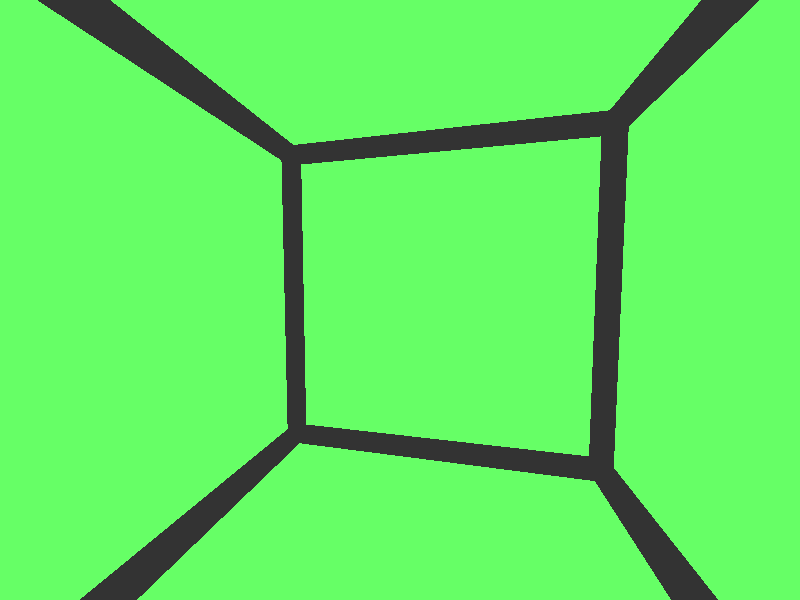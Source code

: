 camera {
	location <.2, .11, -.9>
	direction .5*z
	look_at <-.2, 0, .9>
}

background { rgb .7 }

light_source { <3, 5, -10> color rgb .6 }

light_source { <-5, 7, -10> color rgb 1 }

#declare Pipe = cylinder {
	<-1, -1, -1>, <1, -1, -1>, .09
	pigment { color rgb<.2, .2, .2> }
	finish { specular .8 }
}

#declare Pipes = union {
	object { Pipe }
	object { Pipe rotate 90*y }
	object { Pipe rotate 180*y }
	object { Pipe rotate 270*y }
	object { Pipe translate 2*y }
	object { Pipe rotate 90*y translate 2*y }
	object { Pipe rotate 180*y translate 2*y }
	object { Pipe rotate 270*y translate 2*y }
	object { Pipe rotate 90*z }
	object { Pipe rotate 90*z rotate 90*y }
	object { Pipe rotate 90*z rotate 180*y }
	object { Pipe rotate 90*z rotate 270*y }
}

union {
	box {
		<-1, -1, -1>, <1, 1, 1>
		hollow
		pigment { color rgbt<.4, 1, .4, .8> }
	}
	object { Pipes }
}
